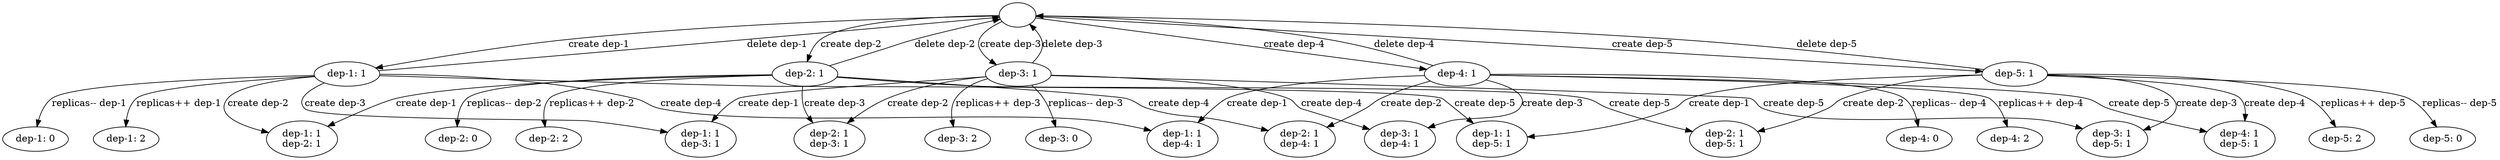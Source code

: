 digraph ClusterGraph {
  0 [label=""];
  1 [label="dep-1: 1"];
  2 [label="dep-2: 1"];
  3 [label="dep-3: 1"];
  4 [label="dep-4: 1"];
  5 [label="dep-5: 1"];
  6 [label="dep-1: 1\ndep-2: 1"];
  7 [label="dep-1: 1\ndep-3: 1"];
  8 [label="dep-1: 1\ndep-4: 1"];
  9 [label="dep-1: 1\ndep-5: 1"];
  10 [label="dep-1: 2"];
  11 [label="dep-1: 0"];
  12 [label="dep-2: 1\ndep-3: 1"];
  13 [label="dep-2: 1\ndep-4: 1"];
  14 [label="dep-2: 1\ndep-5: 1"];
  15 [label="dep-2: 2"];
  16 [label="dep-2: 0"];
  17 [label="dep-3: 1\ndep-4: 1"];
  18 [label="dep-3: 1\ndep-5: 1"];
  19 [label="dep-3: 2"];
  20 [label="dep-3: 0"];
  21 [label="dep-4: 1\ndep-5: 1"];
  22 [label="dep-4: 2"];
  23 [label="dep-4: 0"];
  24 [label="dep-5: 2"];
  25 [label="dep-5: 0"];
  0 -> 1 [label="create dep-1"];
  0 -> 2 [label="create dep-2"];
  0 -> 3 [label="create dep-3"];
  0 -> 4 [label="create dep-4"];
  0 -> 5 [label="create dep-5"];
  1 -> 0 [label="delete dep-1"];
  1 -> 6 [label="create dep-2"];
  1 -> 7 [label="create dep-3"];
  1 -> 8 [label="create dep-4"];
  1 -> 9 [label="create dep-5"];
  1 -> 10 [label="replicas++ dep-1"];
  1 -> 11 [label="replicas-- dep-1"];
  2 -> 6 [label="create dep-1"];
  2 -> 0 [label="delete dep-2"];
  2 -> 12 [label="create dep-3"];
  2 -> 13 [label="create dep-4"];
  2 -> 14 [label="create dep-5"];
  2 -> 15 [label="replicas++ dep-2"];
  2 -> 16 [label="replicas-- dep-2"];
  3 -> 7 [label="create dep-1"];
  3 -> 12 [label="create dep-2"];
  3 -> 0 [label="delete dep-3"];
  3 -> 17 [label="create dep-4"];
  3 -> 18 [label="create dep-5"];
  3 -> 19 [label="replicas++ dep-3"];
  3 -> 20 [label="replicas-- dep-3"];
  4 -> 8 [label="create dep-1"];
  4 -> 13 [label="create dep-2"];
  4 -> 17 [label="create dep-3"];
  4 -> 0 [label="delete dep-4"];
  4 -> 21 [label="create dep-5"];
  4 -> 22 [label="replicas++ dep-4"];
  4 -> 23 [label="replicas-- dep-4"];
  5 -> 9 [label="create dep-1"];
  5 -> 14 [label="create dep-2"];
  5 -> 18 [label="create dep-3"];
  5 -> 21 [label="create dep-4"];
  5 -> 0 [label="delete dep-5"];
  5 -> 24 [label="replicas++ dep-5"];
  5 -> 25 [label="replicas-- dep-5"];
}
